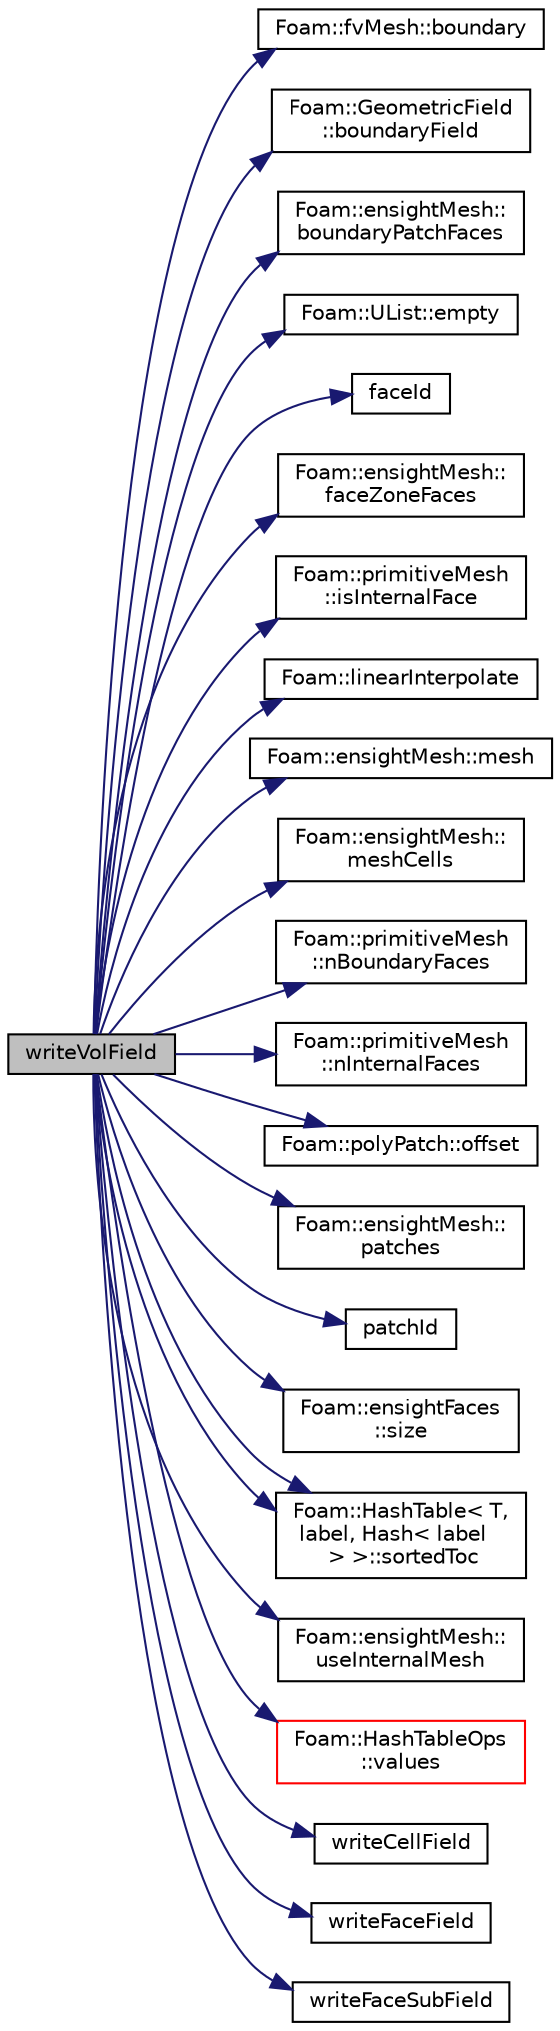 digraph "writeVolField"
{
  bgcolor="transparent";
  edge [fontname="Helvetica",fontsize="10",labelfontname="Helvetica",labelfontsize="10"];
  node [fontname="Helvetica",fontsize="10",shape=record];
  rankdir="LR";
  Node1 [label="writeVolField",height=0.2,width=0.4,color="black", fillcolor="grey75", style="filled" fontcolor="black"];
  Node1 -> Node2 [color="midnightblue",fontsize="10",style="solid",fontname="Helvetica"];
  Node2 [label="Foam::fvMesh::boundary",height=0.2,width=0.4,color="black",URL="$classFoam_1_1fvMesh.html#a971347d65410875e38ea654dfd193a19",tooltip="Return reference to boundary mesh. "];
  Node1 -> Node3 [color="midnightblue",fontsize="10",style="solid",fontname="Helvetica"];
  Node3 [label="Foam::GeometricField\l::boundaryField",height=0.2,width=0.4,color="black",URL="$classFoam_1_1GeometricField.html#a6987ef31fb532d0fc43c84eca14fe558",tooltip="Return const-reference to the boundary field. "];
  Node1 -> Node4 [color="midnightblue",fontsize="10",style="solid",fontname="Helvetica"];
  Node4 [label="Foam::ensightMesh::\lboundaryPatchFaces",height=0.2,width=0.4,color="black",URL="$classFoam_1_1ensightMesh.html#acd745a8008f7cbf22672fc59866f784b",tooltip="Face elements per selected patch. "];
  Node1 -> Node5 [color="midnightblue",fontsize="10",style="solid",fontname="Helvetica"];
  Node5 [label="Foam::UList::empty",height=0.2,width=0.4,color="black",URL="$classFoam_1_1UList.html#a3f6fc5de06a318920d84f3c3742db07f",tooltip="True if the UList is empty (ie, size() is zero) "];
  Node1 -> Node6 [color="midnightblue",fontsize="10",style="solid",fontname="Helvetica"];
  Node6 [label="faceId",height=0.2,width=0.4,color="black",URL="$interrogateWallPatches_8H.html#af884d6b83fadf458db3d561846b816cc"];
  Node1 -> Node7 [color="midnightblue",fontsize="10",style="solid",fontname="Helvetica"];
  Node7 [label="Foam::ensightMesh::\lfaceZoneFaces",height=0.2,width=0.4,color="black",URL="$classFoam_1_1ensightMesh.html#a6257edadceceb7e4153293301aeda026",tooltip="Face elements per selected faceZone. "];
  Node1 -> Node8 [color="midnightblue",fontsize="10",style="solid",fontname="Helvetica"];
  Node8 [label="Foam::primitiveMesh\l::isInternalFace",height=0.2,width=0.4,color="black",URL="$classFoam_1_1primitiveMesh.html#a836bb7ec097736e6d0c7903e486776a8",tooltip="Return true if given face label is internal to the mesh. "];
  Node1 -> Node9 [color="midnightblue",fontsize="10",style="solid",fontname="Helvetica"];
  Node9 [label="Foam::linearInterpolate",height=0.2,width=0.4,color="black",URL="$namespaceFoam.html#a77094c8cc487d2a53de247336f41e78f"];
  Node1 -> Node10 [color="midnightblue",fontsize="10",style="solid",fontname="Helvetica"];
  Node10 [label="Foam::ensightMesh::mesh",height=0.2,width=0.4,color="black",URL="$classFoam_1_1ensightMesh.html#a628df3d8f239d8393610d6310eb56ad1",tooltip="Reference to the underlying fvMesh. "];
  Node1 -> Node11 [color="midnightblue",fontsize="10",style="solid",fontname="Helvetica"];
  Node11 [label="Foam::ensightMesh::\lmeshCells",height=0.2,width=0.4,color="black",URL="$classFoam_1_1ensightMesh.html#a1fb62b412eaba64f2252c51c577f89cc",tooltip="The volume cells (internalMesh) "];
  Node1 -> Node12 [color="midnightblue",fontsize="10",style="solid",fontname="Helvetica"];
  Node12 [label="Foam::primitiveMesh\l::nBoundaryFaces",height=0.2,width=0.4,color="black",URL="$classFoam_1_1primitiveMesh.html#ac2e4cb144010acc4855a5c909f2167b2",tooltip="Number of boundary faces (== nFaces - nInternalFaces) "];
  Node1 -> Node13 [color="midnightblue",fontsize="10",style="solid",fontname="Helvetica"];
  Node13 [label="Foam::primitiveMesh\l::nInternalFaces",height=0.2,width=0.4,color="black",URL="$classFoam_1_1primitiveMesh.html#a3078ec5cedf6305a3e5781a7d005f0fc",tooltip="Number of internal faces. "];
  Node1 -> Node14 [color="midnightblue",fontsize="10",style="solid",fontname="Helvetica"];
  Node14 [label="Foam::polyPatch::offset",height=0.2,width=0.4,color="black",URL="$classFoam_1_1polyPatch.html#a823c36b54f00a4fba28b9626f19c5fe6",tooltip="The offset where this patch starts in the boundary face list. "];
  Node1 -> Node15 [color="midnightblue",fontsize="10",style="solid",fontname="Helvetica"];
  Node15 [label="Foam::ensightMesh::\lpatches",height=0.2,width=0.4,color="black",URL="$classFoam_1_1ensightMesh.html#ab06a9ab05a7757840ee7733be6051f09",tooltip="The list of patches to be output. "];
  Node1 -> Node16 [color="midnightblue",fontsize="10",style="solid",fontname="Helvetica"];
  Node16 [label="patchId",height=0.2,width=0.4,color="black",URL="$interrogateWallPatches_8H.html#a331bf146c76d695e9b2b9d4e7e1ebd2c"];
  Node1 -> Node17 [color="midnightblue",fontsize="10",style="solid",fontname="Helvetica"];
  Node17 [label="Foam::ensightFaces\l::size",height=0.2,width=0.4,color="black",URL="$classFoam_1_1ensightFaces.html#a723361dc2020160f5492e8fe2d09fa44",tooltip="The processor local size of all elements. "];
  Node1 -> Node18 [color="midnightblue",fontsize="10",style="solid",fontname="Helvetica"];
  Node18 [label="Foam::HashTable\< T,\l label, Hash\< label\l \> \>::sortedToc",height=0.2,width=0.4,color="black",URL="$classFoam_1_1HashTable.html#a239049ebafee5b14167ee937667d4692",tooltip="The table of contents (the keys) in sorted order. "];
  Node1 -> Node18 [color="midnightblue",fontsize="10",style="solid",fontname="Helvetica"];
  Node1 -> Node19 [color="midnightblue",fontsize="10",style="solid",fontname="Helvetica"];
  Node19 [label="Foam::ensightMesh::\luseInternalMesh",height=0.2,width=0.4,color="black",URL="$classFoam_1_1ensightMesh.html#a52302d42fe5ca5b00d84c9a07dcf8c5f",tooltip="Using internal? "];
  Node1 -> Node20 [color="midnightblue",fontsize="10",style="solid",fontname="Helvetica"];
  Node20 [label="Foam::HashTableOps\l::values",height=0.2,width=0.4,color="red",URL="$namespaceFoam_1_1HashTableOps.html#ac4b37690391dc27447cbff9181265054",tooltip="List of values from HashTable, optionally sorted. "];
  Node1 -> Node21 [color="midnightblue",fontsize="10",style="solid",fontname="Helvetica"];
  Node21 [label="writeCellField",height=0.2,width=0.4,color="black",URL="$namespaceFoam_1_1ensightOutput_1_1Detail.html#abd4f7afb972964d80d6b3d03f76c8539",tooltip="Write a field of cell values as an indirect list, using the cell ids from ensightCells. "];
  Node1 -> Node22 [color="midnightblue",fontsize="10",style="solid",fontname="Helvetica"];
  Node22 [label="writeFaceField",height=0.2,width=0.4,color="black",URL="$namespaceFoam_1_1ensightOutput_1_1Detail.html#a8897c7811a11d5b90a933ba78b6c4790",tooltip="Write a field of faces values as an indirect list, using the face ids from ensightFaces. "];
  Node1 -> Node23 [color="midnightblue",fontsize="10",style="solid",fontname="Helvetica"];
  Node23 [label="writeFaceSubField",height=0.2,width=0.4,color="black",URL="$namespaceFoam_1_1ensightOutput_1_1Detail.html#a3110b84f63a0e60d18392ec83cfe4253",tooltip="Write a sub-field of faces values as an indirect list, using the sublist sizing information from ensi..."];
}
